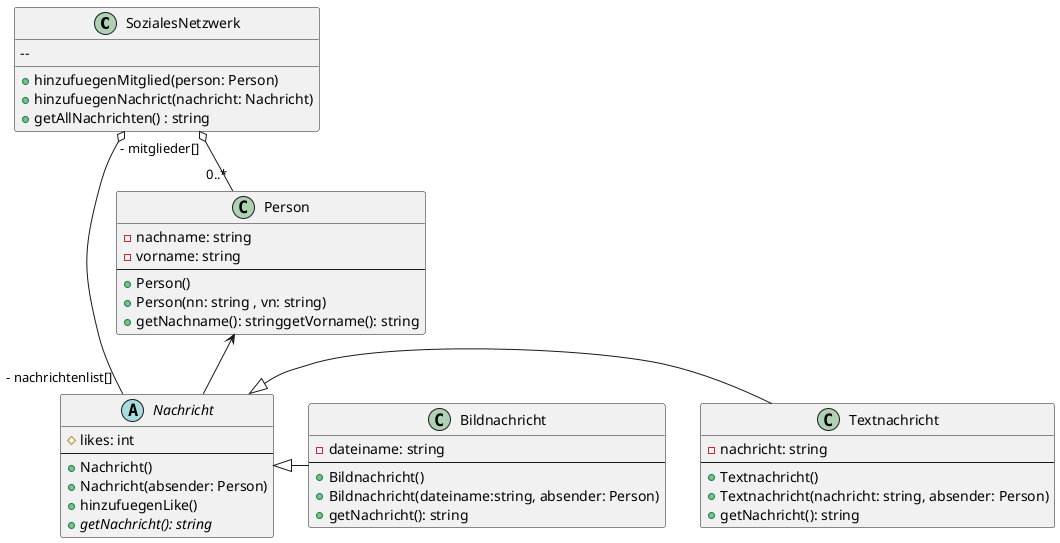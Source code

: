 @startuml

class SozialesNetzwerk {

    --
    + hinzufuegenMitglied(person: Person)
    + hinzufuegenNachrict(nachricht: Nachricht)
    + getAllNachrichten() : string
}

abstract class Nachricht{
    # likes: int
    --
    + Nachricht()
    + Nachricht(absender: Person)
    + hinzufuegenLike()
    + {abstract} getNachricht(): string  
}

class Person {
    - nachname: string
    - vorname: string
    --
    + Person()
    + Person(nn: string , vn: string)
    + getNachname(): stringgetVorname(): string
}

class Textnachricht{
    - nachricht: string 
    --
    + Textnachricht()
    + Textnachricht(nachricht: string, absender: Person) 
    + getNachricht(): string 
}

class Bildnachricht {
    - dateiname: string
    --
    + Bildnachricht()
    + Bildnachricht(dateiname:string, absender: Person)
    + getNachricht(): string
}
' Beziehung 
SozialesNetzwerk "- mitglieder[]" o-- "0..*" Person
SozialesNetzwerk o-- "- nachrichtenlist[]" Nachricht
Person <-- Nachricht
Nachricht <|- Textnachricht
Nachricht <|- Bildnachricht
@enduml
